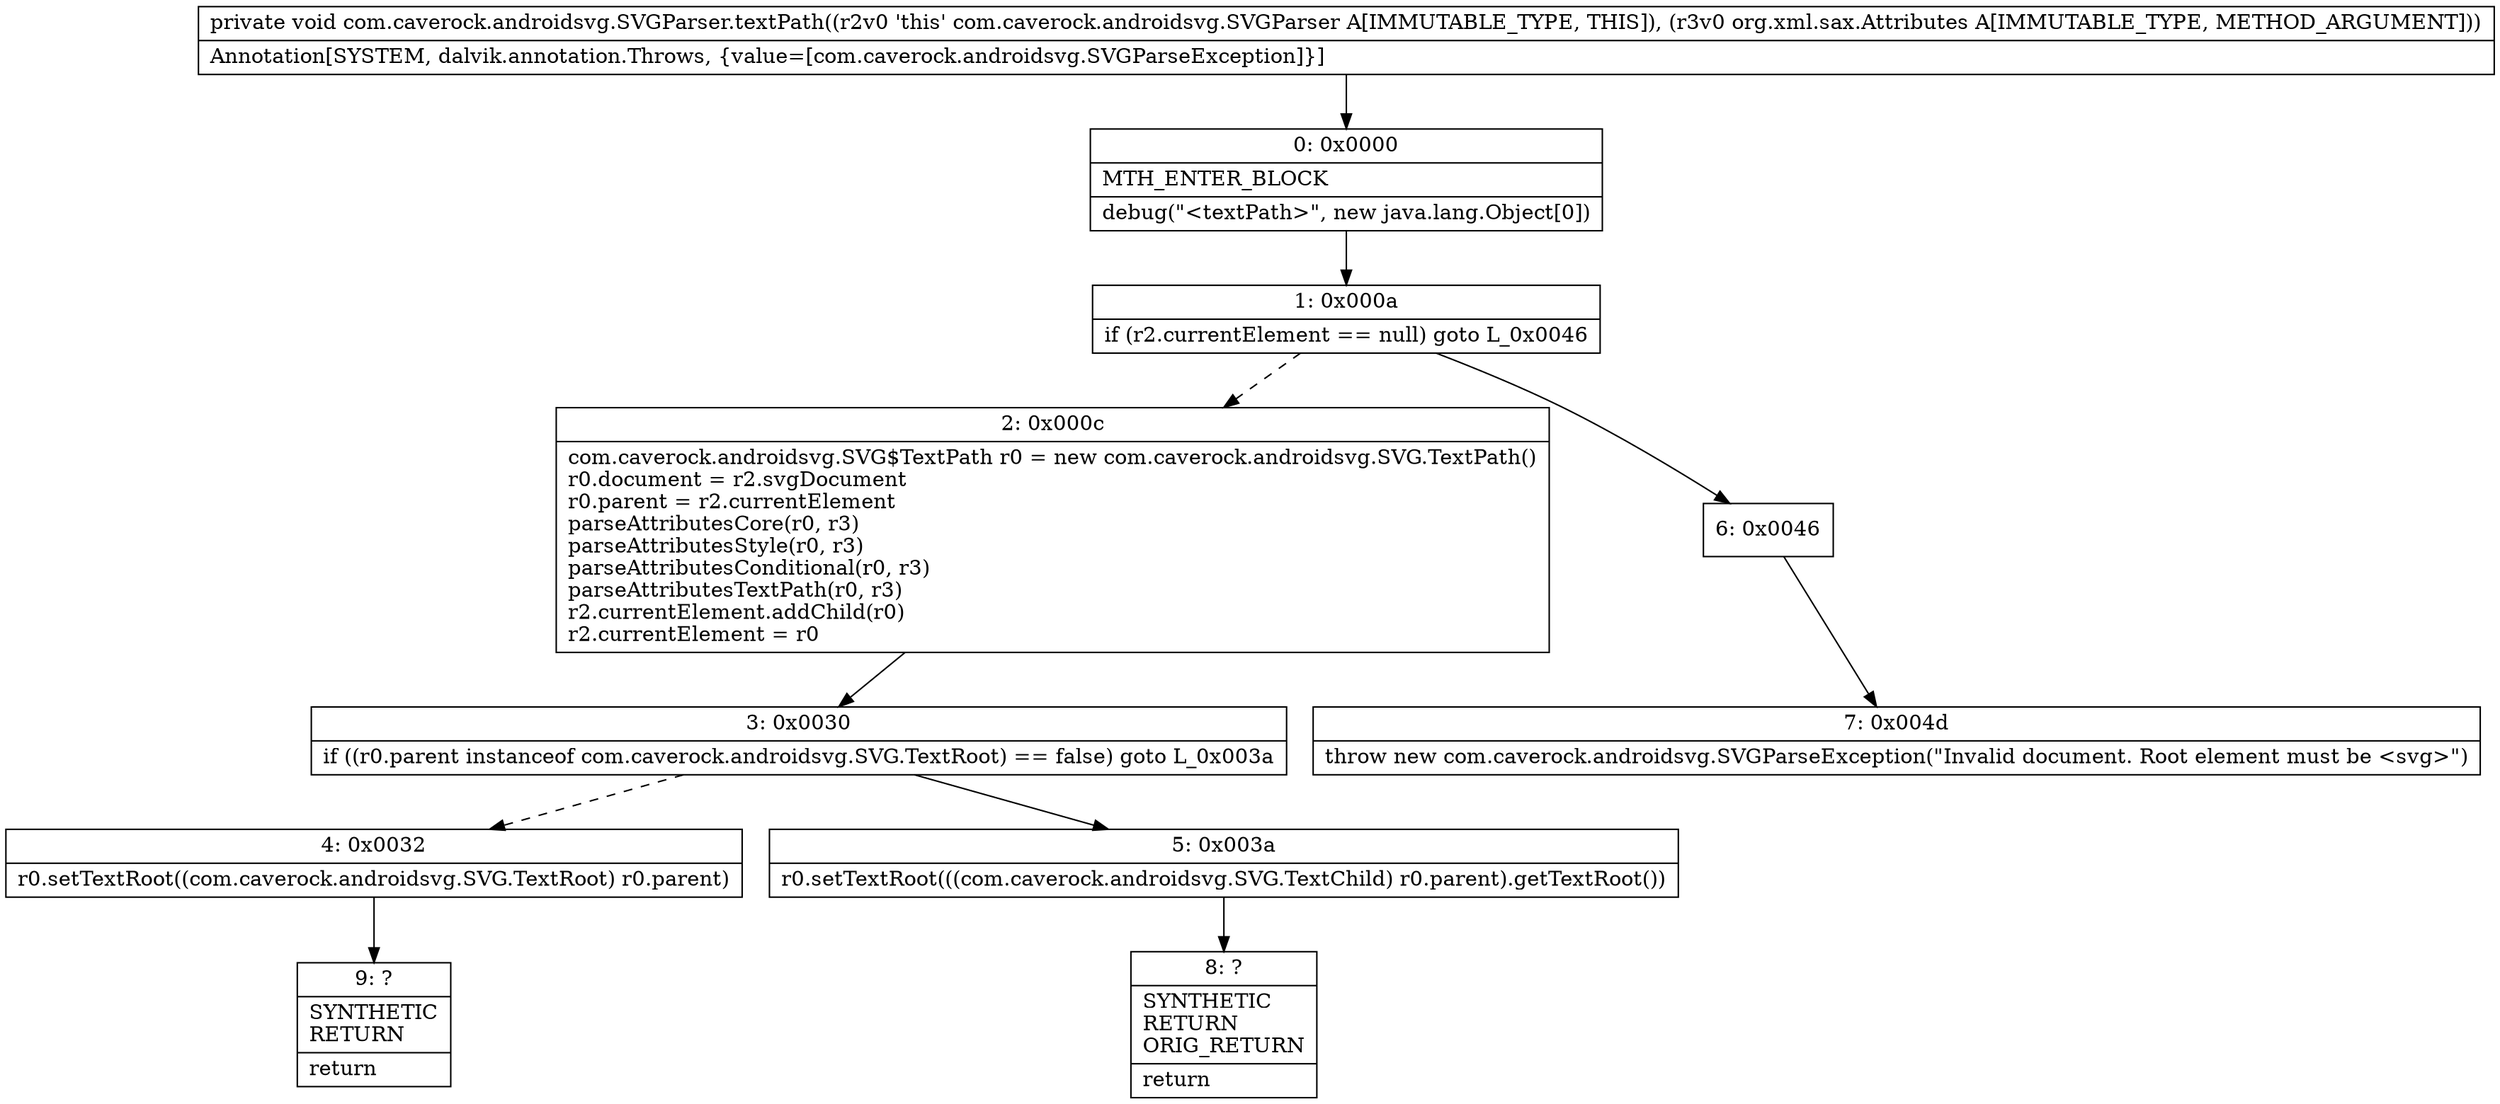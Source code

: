 digraph "CFG forcom.caverock.androidsvg.SVGParser.textPath(Lorg\/xml\/sax\/Attributes;)V" {
Node_0 [shape=record,label="{0\:\ 0x0000|MTH_ENTER_BLOCK\l|debug(\"\<textPath\>\", new java.lang.Object[0])\l}"];
Node_1 [shape=record,label="{1\:\ 0x000a|if (r2.currentElement == null) goto L_0x0046\l}"];
Node_2 [shape=record,label="{2\:\ 0x000c|com.caverock.androidsvg.SVG$TextPath r0 = new com.caverock.androidsvg.SVG.TextPath()\lr0.document = r2.svgDocument\lr0.parent = r2.currentElement\lparseAttributesCore(r0, r3)\lparseAttributesStyle(r0, r3)\lparseAttributesConditional(r0, r3)\lparseAttributesTextPath(r0, r3)\lr2.currentElement.addChild(r0)\lr2.currentElement = r0\l}"];
Node_3 [shape=record,label="{3\:\ 0x0030|if ((r0.parent instanceof com.caverock.androidsvg.SVG.TextRoot) == false) goto L_0x003a\l}"];
Node_4 [shape=record,label="{4\:\ 0x0032|r0.setTextRoot((com.caverock.androidsvg.SVG.TextRoot) r0.parent)\l}"];
Node_5 [shape=record,label="{5\:\ 0x003a|r0.setTextRoot(((com.caverock.androidsvg.SVG.TextChild) r0.parent).getTextRoot())\l}"];
Node_6 [shape=record,label="{6\:\ 0x0046}"];
Node_7 [shape=record,label="{7\:\ 0x004d|throw new com.caverock.androidsvg.SVGParseException(\"Invalid document. Root element must be \<svg\>\")\l}"];
Node_8 [shape=record,label="{8\:\ ?|SYNTHETIC\lRETURN\lORIG_RETURN\l|return\l}"];
Node_9 [shape=record,label="{9\:\ ?|SYNTHETIC\lRETURN\l|return\l}"];
MethodNode[shape=record,label="{private void com.caverock.androidsvg.SVGParser.textPath((r2v0 'this' com.caverock.androidsvg.SVGParser A[IMMUTABLE_TYPE, THIS]), (r3v0 org.xml.sax.Attributes A[IMMUTABLE_TYPE, METHOD_ARGUMENT]))  | Annotation[SYSTEM, dalvik.annotation.Throws, \{value=[com.caverock.androidsvg.SVGParseException]\}]\l}"];
MethodNode -> Node_0;
Node_0 -> Node_1;
Node_1 -> Node_2[style=dashed];
Node_1 -> Node_6;
Node_2 -> Node_3;
Node_3 -> Node_4[style=dashed];
Node_3 -> Node_5;
Node_4 -> Node_9;
Node_5 -> Node_8;
Node_6 -> Node_7;
}

